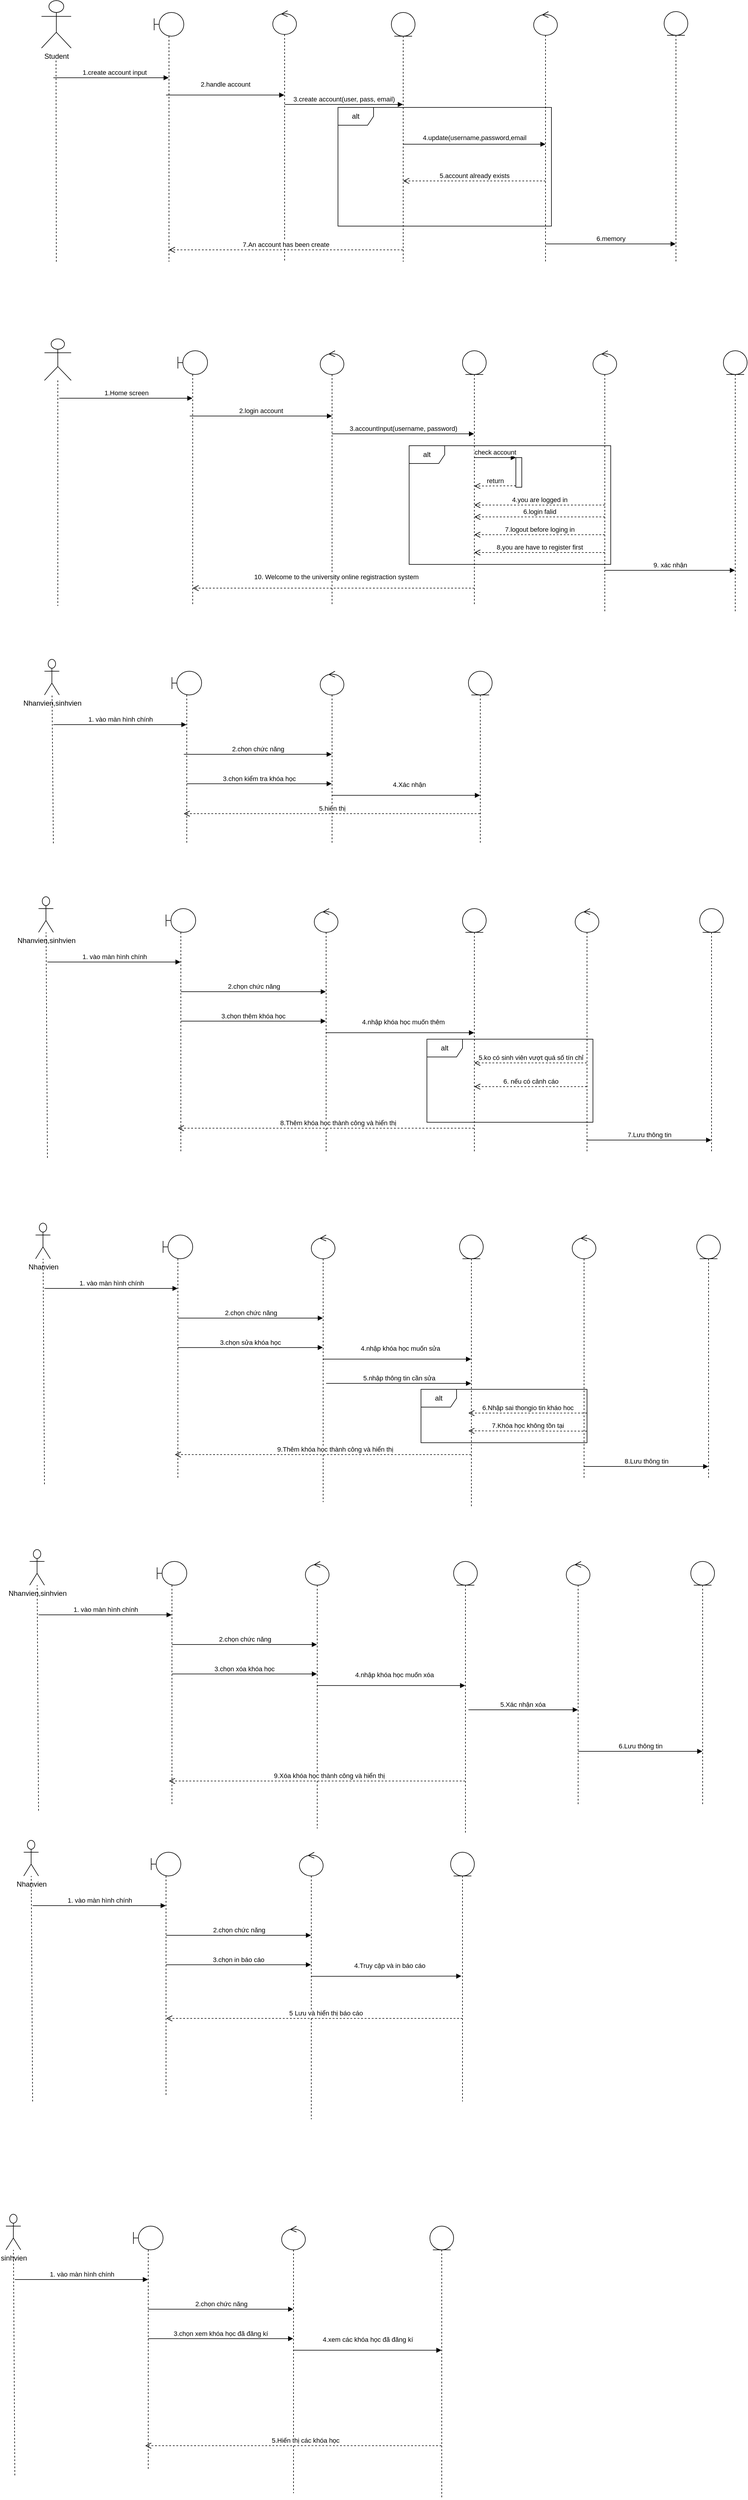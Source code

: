 <mxfile version="18.1.1" type="google"><diagram id="xPCTu6y2pxcMPxQhmn0l" name="Page-1"><mxGraphModel grid="1" page="1" gridSize="10" guides="1" tooltips="1" connect="1" arrows="1" fold="1" pageScale="1" pageWidth="850" pageHeight="1100" math="0" shadow="0"><root><mxCell id="0"/><mxCell id="1" parent="0"/><mxCell id="lAA-YpMP4K_ZIB8TQWWX-2" value="Student" style="shape=umlActor;verticalLabelPosition=bottom;verticalAlign=top;html=1;outlineConnect=0;" vertex="1" parent="1"><mxGeometry x="3710" y="20" width="50" height="80" as="geometry"/></mxCell><mxCell id="lAA-YpMP4K_ZIB8TQWWX-5" value="" style="endArrow=none;dashed=1;html=1;rounded=0;" edge="1" parent="1"><mxGeometry width="50" height="50" relative="1" as="geometry"><mxPoint x="3735" y="460" as="sourcePoint"/><mxPoint x="3734.5" y="120" as="targetPoint"/></mxGeometry></mxCell><mxCell id="lAA-YpMP4K_ZIB8TQWWX-6" value="" style="shape=umlLifeline;participant=umlBoundary;perimeter=lifelinePerimeter;whiteSpace=wrap;html=1;container=1;collapsible=0;recursiveResize=0;verticalAlign=top;spacingTop=36;outlineConnect=0;" vertex="1" parent="1"><mxGeometry x="3900" y="40" width="50" height="420" as="geometry"/></mxCell><mxCell id="lAA-YpMP4K_ZIB8TQWWX-7" value="" style="shape=umlLifeline;participant=umlControl;perimeter=lifelinePerimeter;whiteSpace=wrap;html=1;container=1;collapsible=0;recursiveResize=0;verticalAlign=top;spacingTop=36;outlineConnect=0;" vertex="1" parent="1"><mxGeometry x="4100" y="37" width="40" height="423" as="geometry"/></mxCell><mxCell id="lAA-YpMP4K_ZIB8TQWWX-8" value="" style="shape=umlLifeline;participant=umlEntity;perimeter=lifelinePerimeter;whiteSpace=wrap;html=1;container=1;collapsible=0;recursiveResize=0;verticalAlign=top;spacingTop=36;outlineConnect=0;" vertex="1" parent="1"><mxGeometry x="4300" y="40" width="40" height="420" as="geometry"/></mxCell><mxCell id="lAA-YpMP4K_ZIB8TQWWX-9" value="1.create account input" style="html=1;verticalAlign=bottom;endArrow=block;rounded=0;" edge="1" parent="1" target="lAA-YpMP4K_ZIB8TQWWX-6"><mxGeometry x="0.053" width="80" relative="1" as="geometry"><mxPoint x="3730" y="150" as="sourcePoint"/><mxPoint x="3810" y="160" as="targetPoint"/><mxPoint as="offset"/></mxGeometry></mxCell><mxCell id="lAA-YpMP4K_ZIB8TQWWX-10" value="2.handle account" style="html=1;verticalAlign=bottom;endArrow=block;rounded=0;" edge="1" parent="1" target="lAA-YpMP4K_ZIB8TQWWX-7"><mxGeometry x="0.003" y="9" width="80" relative="1" as="geometry"><mxPoint x="3920" y="179.17" as="sourcePoint"/><mxPoint x="4114.5" y="179.17" as="targetPoint"/><mxPoint as="offset"/></mxGeometry></mxCell><mxCell id="lAA-YpMP4K_ZIB8TQWWX-11" value="3.create account(user, pass, email)" style="html=1;verticalAlign=bottom;endArrow=block;rounded=0;" edge="1" parent="1" target="lAA-YpMP4K_ZIB8TQWWX-8"><mxGeometry width="80" relative="1" as="geometry"><mxPoint x="4120" y="195" as="sourcePoint"/><mxPoint x="4200" y="195" as="targetPoint"/></mxGeometry></mxCell><mxCell id="lAA-YpMP4K_ZIB8TQWWX-13" value="" style="shape=umlLifeline;participant=umlControl;perimeter=lifelinePerimeter;whiteSpace=wrap;html=1;container=1;collapsible=0;recursiveResize=0;verticalAlign=top;spacingTop=36;outlineConnect=0;" vertex="1" parent="1"><mxGeometry x="4540" y="38.5" width="40" height="421.5" as="geometry"/></mxCell><mxCell id="lAA-YpMP4K_ZIB8TQWWX-14" value="alt" style="shape=umlFrame;whiteSpace=wrap;html=1;" vertex="1" parent="1"><mxGeometry x="4210" y="200" width="360" height="200" as="geometry"/></mxCell><mxCell id="lAA-YpMP4K_ZIB8TQWWX-30" value="4.update(username,password,email" style="html=1;verticalAlign=bottom;endArrow=block;rounded=0;" edge="1" parent="1"><mxGeometry y="2" width="80" relative="1" as="geometry"><mxPoint x="4320" y="262" as="sourcePoint"/><mxPoint x="4560" y="262" as="targetPoint"/><mxPoint as="offset"/></mxGeometry></mxCell><mxCell id="lAA-YpMP4K_ZIB8TQWWX-31" value="5.account already exists" style="html=1;verticalAlign=bottom;endArrow=open;dashed=1;endSize=8;rounded=0;" edge="1" parent="1"><mxGeometry relative="1" as="geometry"><mxPoint x="4560" y="323.82" as="sourcePoint"/><mxPoint x="4320" y="323.82" as="targetPoint"/></mxGeometry></mxCell><mxCell id="lAA-YpMP4K_ZIB8TQWWX-32" value="" style="shape=umlLifeline;participant=umlEntity;perimeter=lifelinePerimeter;whiteSpace=wrap;html=1;container=1;collapsible=0;recursiveResize=0;verticalAlign=top;spacingTop=36;outlineConnect=0;" vertex="1" parent="1"><mxGeometry x="4760" y="38.5" width="40" height="421.5" as="geometry"/></mxCell><mxCell id="lAA-YpMP4K_ZIB8TQWWX-33" value="6.memory" style="html=1;verticalAlign=bottom;endArrow=block;rounded=0;" edge="1" parent="1" target="lAA-YpMP4K_ZIB8TQWWX-32"><mxGeometry width="80" relative="1" as="geometry"><mxPoint x="4560" y="430" as="sourcePoint"/><mxPoint x="4640" y="430" as="targetPoint"/></mxGeometry></mxCell><mxCell id="lAA-YpMP4K_ZIB8TQWWX-34" value="7.An account has been create" style="html=1;verticalAlign=bottom;endArrow=open;dashed=1;endSize=8;rounded=0;" edge="1" parent="1" source="lAA-YpMP4K_ZIB8TQWWX-8" target="lAA-YpMP4K_ZIB8TQWWX-6"><mxGeometry relative="1" as="geometry"><mxPoint x="4370" y="460" as="sourcePoint"/><mxPoint x="4170" y="450" as="targetPoint"/><Array as="points"><mxPoint x="4070" y="440"/></Array></mxGeometry></mxCell><mxCell id="lAA-YpMP4K_ZIB8TQWWX-36" value="" style="shape=umlLifeline;participant=umlActor;perimeter=lifelinePerimeter;whiteSpace=wrap;html=1;container=1;collapsible=0;recursiveResize=0;verticalAlign=top;spacingTop=36;outlineConnect=0;size=70;" vertex="1" parent="1"><mxGeometry x="3715" y="590" width="45" height="450" as="geometry"/></mxCell><mxCell id="lAA-YpMP4K_ZIB8TQWWX-38" value="" style="shape=umlLifeline;participant=umlBoundary;perimeter=lifelinePerimeter;whiteSpace=wrap;html=1;container=1;collapsible=0;recursiveResize=0;verticalAlign=top;spacingTop=36;outlineConnect=0;" vertex="1" parent="1"><mxGeometry x="3940" y="610" width="50" height="430" as="geometry"/></mxCell><mxCell id="lAA-YpMP4K_ZIB8TQWWX-39" value="" style="shape=umlLifeline;participant=umlControl;perimeter=lifelinePerimeter;whiteSpace=wrap;html=1;container=1;collapsible=0;recursiveResize=0;verticalAlign=top;spacingTop=36;outlineConnect=0;" vertex="1" parent="1"><mxGeometry x="4180" y="610" width="40" height="430" as="geometry"/></mxCell><mxCell id="lAA-YpMP4K_ZIB8TQWWX-40" value="" style="shape=umlLifeline;participant=umlEntity;perimeter=lifelinePerimeter;whiteSpace=wrap;html=1;container=1;collapsible=0;recursiveResize=0;verticalAlign=top;spacingTop=36;outlineConnect=0;" vertex="1" parent="1"><mxGeometry x="4420" y="610" width="40" height="430" as="geometry"/></mxCell><mxCell id="lAA-YpMP4K_ZIB8TQWWX-41" value="" style="shape=umlLifeline;participant=umlControl;perimeter=lifelinePerimeter;whiteSpace=wrap;html=1;container=1;collapsible=0;recursiveResize=0;verticalAlign=top;spacingTop=36;outlineConnect=0;" vertex="1" parent="1"><mxGeometry x="4640" y="610" width="40" height="440" as="geometry"/></mxCell><mxCell id="lAA-YpMP4K_ZIB8TQWWX-42" value="1.Home screen" style="html=1;verticalAlign=bottom;endArrow=block;rounded=0;" edge="1" parent="1" target="lAA-YpMP4K_ZIB8TQWWX-38"><mxGeometry width="80" relative="1" as="geometry"><mxPoint x="3740" y="690" as="sourcePoint"/><mxPoint x="3820" y="690" as="targetPoint"/></mxGeometry></mxCell><mxCell id="lAA-YpMP4K_ZIB8TQWWX-43" value="2.login account" style="html=1;verticalAlign=bottom;endArrow=block;rounded=0;" edge="1" parent="1"><mxGeometry width="80" relative="1" as="geometry"><mxPoint x="3960" y="720" as="sourcePoint"/><mxPoint x="4200" y="720" as="targetPoint"/></mxGeometry></mxCell><mxCell id="lAA-YpMP4K_ZIB8TQWWX-44" value="3.accountInput(username, password)" style="html=1;verticalAlign=bottom;endArrow=block;rounded=0;" edge="1" parent="1" source="lAA-YpMP4K_ZIB8TQWWX-39" target="lAA-YpMP4K_ZIB8TQWWX-40"><mxGeometry x="0.002" width="80" relative="1" as="geometry"><mxPoint x="4200" y="770" as="sourcePoint"/><mxPoint x="4280" y="770" as="targetPoint"/><Array as="points"><mxPoint x="4280" y="750"/></Array><mxPoint as="offset"/></mxGeometry></mxCell><mxCell id="lAA-YpMP4K_ZIB8TQWWX-45" value="alt" style="shape=umlFrame;whiteSpace=wrap;html=1;" vertex="1" parent="1"><mxGeometry x="4330" y="770" width="340" height="200" as="geometry"/></mxCell><mxCell id="lAA-YpMP4K_ZIB8TQWWX-52" value="" style="html=1;points=[];perimeter=orthogonalPerimeter;" vertex="1" parent="1"><mxGeometry x="4510" y="790" width="10" height="50" as="geometry"/></mxCell><mxCell id="lAA-YpMP4K_ZIB8TQWWX-53" value="check account" style="html=1;verticalAlign=bottom;endArrow=block;entryX=0;entryY=0;rounded=0;" edge="1" parent="1" target="lAA-YpMP4K_ZIB8TQWWX-52"><mxGeometry relative="1" as="geometry"><mxPoint x="4440" y="790" as="sourcePoint"/></mxGeometry></mxCell><mxCell id="lAA-YpMP4K_ZIB8TQWWX-54" value="return" style="html=1;verticalAlign=bottom;endArrow=open;dashed=1;endSize=8;exitX=0;exitY=0.95;rounded=0;" edge="1" parent="1" source="lAA-YpMP4K_ZIB8TQWWX-52"><mxGeometry relative="1" as="geometry"><mxPoint x="4440" y="838" as="targetPoint"/></mxGeometry></mxCell><mxCell id="lAA-YpMP4K_ZIB8TQWWX-55" value="4.you are logged in" style="html=1;verticalAlign=bottom;endArrow=open;dashed=1;endSize=8;rounded=0;" edge="1" parent="1"><mxGeometry relative="1" as="geometry"><mxPoint x="4660" y="870" as="sourcePoint"/><mxPoint x="4440" y="870" as="targetPoint"/></mxGeometry></mxCell><mxCell id="lAA-YpMP4K_ZIB8TQWWX-56" value="6.login falid" style="html=1;verticalAlign=bottom;endArrow=open;dashed=1;endSize=8;rounded=0;entryX=0.324;entryY=0.6;entryDx=0;entryDy=0;entryPerimeter=0;" edge="1" parent="1" target="lAA-YpMP4K_ZIB8TQWWX-45"><mxGeometry x="0.001" relative="1" as="geometry"><mxPoint x="4660" y="890" as="sourcePoint"/><mxPoint x="4436.94" y="910" as="targetPoint"/><mxPoint as="offset"/></mxGeometry></mxCell><mxCell id="lAA-YpMP4K_ZIB8TQWWX-57" value="7.logout before loging in" style="html=1;verticalAlign=bottom;endArrow=open;dashed=1;endSize=8;rounded=0;entryX=0.324;entryY=0.6;entryDx=0;entryDy=0;entryPerimeter=0;" edge="1" parent="1"><mxGeometry relative="1" as="geometry"><mxPoint x="4659.84" y="920" as="sourcePoint"/><mxPoint x="4440" y="920" as="targetPoint"/></mxGeometry></mxCell><mxCell id="lAA-YpMP4K_ZIB8TQWWX-58" value="8.you are have to register first" style="html=1;verticalAlign=bottom;endArrow=open;dashed=1;endSize=8;rounded=0;exitX=0.971;exitY=0.9;exitDx=0;exitDy=0;exitPerimeter=0;" edge="1" parent="1" source="lAA-YpMP4K_ZIB8TQWWX-45"><mxGeometry relative="1" as="geometry"><mxPoint x="4520" y="950" as="sourcePoint"/><mxPoint x="4440" y="950" as="targetPoint"/></mxGeometry></mxCell><mxCell id="lAA-YpMP4K_ZIB8TQWWX-59" value="10. Welcome to the university online registraction system&amp;nbsp;&amp;nbsp;" style="html=1;verticalAlign=bottom;endArrow=open;dashed=1;endSize=8;rounded=0;" edge="1" parent="1" target="lAA-YpMP4K_ZIB8TQWWX-38"><mxGeometry x="-0.032" y="-10" relative="1" as="geometry"><mxPoint x="4440" y="1010" as="sourcePoint"/><mxPoint x="4360" y="1010" as="targetPoint"/><mxPoint as="offset"/></mxGeometry></mxCell><mxCell id="lAA-YpMP4K_ZIB8TQWWX-61" value="" style="shape=umlLifeline;participant=umlBoundary;perimeter=lifelinePerimeter;whiteSpace=wrap;html=1;container=1;collapsible=0;recursiveResize=0;verticalAlign=top;spacingTop=36;outlineConnect=0;" vertex="1" parent="1"><mxGeometry x="3930" y="1150" width="50" height="290" as="geometry"/></mxCell><mxCell id="lAA-YpMP4K_ZIB8TQWWX-62" value="" style="shape=umlLifeline;participant=umlControl;perimeter=lifelinePerimeter;whiteSpace=wrap;html=1;container=1;collapsible=0;recursiveResize=0;verticalAlign=top;spacingTop=36;outlineConnect=0;" vertex="1" parent="1"><mxGeometry x="4180" y="1150" width="40" height="290" as="geometry"/></mxCell><mxCell id="lAA-YpMP4K_ZIB8TQWWX-63" value="" style="shape=umlLifeline;participant=umlEntity;perimeter=lifelinePerimeter;whiteSpace=wrap;html=1;container=1;collapsible=0;recursiveResize=0;verticalAlign=top;spacingTop=36;outlineConnect=0;" vertex="1" parent="1"><mxGeometry x="4430" y="1150" width="40" height="290" as="geometry"/></mxCell><mxCell id="lAA-YpMP4K_ZIB8TQWWX-65" value="1. vào màn hình chính" style="html=1;verticalAlign=bottom;endArrow=block;rounded=0;" edge="1" parent="1" target="lAA-YpMP4K_ZIB8TQWWX-61"><mxGeometry width="80" relative="1" as="geometry"><mxPoint x="3730" y="1240" as="sourcePoint"/><mxPoint x="3810" y="1240" as="targetPoint"/></mxGeometry></mxCell><mxCell id="lAA-YpMP4K_ZIB8TQWWX-67" value="3.chọn kiểm tra khóa học" style="html=1;verticalAlign=bottom;endArrow=block;rounded=0;" edge="1" parent="1" target="lAA-YpMP4K_ZIB8TQWWX-62"><mxGeometry width="80" relative="1" as="geometry"><mxPoint x="3954.999" y="1339.57" as="sourcePoint"/><mxPoint x="4180" y="1339.57" as="targetPoint"/><Array as="points"><mxPoint x="4030.24" y="1339.57"/></Array></mxGeometry></mxCell><mxCell id="lAA-YpMP4K_ZIB8TQWWX-69" value="Nhanvien,sinhvien" style="shape=umlActor;verticalLabelPosition=bottom;verticalAlign=top;html=1;outlineConnect=0;" vertex="1" parent="1"><mxGeometry x="3715" y="1130" width="25" height="60" as="geometry"/></mxCell><mxCell id="lAA-YpMP4K_ZIB8TQWWX-70" value="" style="endArrow=none;dashed=1;html=1;rounded=0;" edge="1" parent="1" target="lAA-YpMP4K_ZIB8TQWWX-69"><mxGeometry width="50" height="50" relative="1" as="geometry"><mxPoint x="3730" y="1440" as="sourcePoint"/><mxPoint x="3730" y="1230" as="targetPoint"/></mxGeometry></mxCell><mxCell id="lAA-YpMP4K_ZIB8TQWWX-73" value="2.chọn chức năng" style="html=1;verticalAlign=bottom;endArrow=block;rounded=0;" edge="1" parent="1" target="lAA-YpMP4K_ZIB8TQWWX-62"><mxGeometry width="80" relative="1" as="geometry"><mxPoint x="3949.999" y="1290.0" as="sourcePoint"/><mxPoint x="4169.74" y="1290" as="targetPoint"/><Array as="points"><mxPoint x="4025.24" y="1290"/></Array></mxGeometry></mxCell><mxCell id="lAA-YpMP4K_ZIB8TQWWX-78" value="4.Xác nhận" style="html=1;verticalAlign=bottom;endArrow=block;rounded=0;" edge="1" parent="1" target="lAA-YpMP4K_ZIB8TQWWX-63"><mxGeometry x="0.042" y="9" width="80" relative="1" as="geometry"><mxPoint x="4200" y="1359.13" as="sourcePoint"/><mxPoint x="4280" y="1359.13" as="targetPoint"/><mxPoint as="offset"/></mxGeometry></mxCell><mxCell id="lAA-YpMP4K_ZIB8TQWWX-80" value="5.hiển thị" style="html=1;verticalAlign=bottom;endArrow=open;dashed=1;endSize=8;rounded=0;" edge="1" parent="1" source="lAA-YpMP4K_ZIB8TQWWX-63"><mxGeometry relative="1" as="geometry"><mxPoint x="4280" y="1390" as="sourcePoint"/><mxPoint x="3950" y="1390" as="targetPoint"/></mxGeometry></mxCell><mxCell id="lAA-YpMP4K_ZIB8TQWWX-92" value="" style="shape=umlLifeline;participant=umlBoundary;perimeter=lifelinePerimeter;whiteSpace=wrap;html=1;container=1;collapsible=0;recursiveResize=0;verticalAlign=top;spacingTop=36;outlineConnect=0;" vertex="1" parent="1"><mxGeometry x="3920" y="1550" width="50" height="410" as="geometry"/></mxCell><mxCell id="lAA-YpMP4K_ZIB8TQWWX-93" value="" style="shape=umlLifeline;participant=umlControl;perimeter=lifelinePerimeter;whiteSpace=wrap;html=1;container=1;collapsible=0;recursiveResize=0;verticalAlign=top;spacingTop=36;outlineConnect=0;" vertex="1" parent="1"><mxGeometry x="4170" y="1550" width="40" height="410" as="geometry"/></mxCell><mxCell id="lAA-YpMP4K_ZIB8TQWWX-94" value="" style="shape=umlLifeline;participant=umlEntity;perimeter=lifelinePerimeter;whiteSpace=wrap;html=1;container=1;collapsible=0;recursiveResize=0;verticalAlign=top;spacingTop=36;outlineConnect=0;" vertex="1" parent="1"><mxGeometry x="4420" y="1550" width="40" height="410" as="geometry"/></mxCell><mxCell id="lAA-YpMP4K_ZIB8TQWWX-95" value="1. vào màn hình chính" style="html=1;verticalAlign=bottom;endArrow=block;rounded=0;" edge="1" parent="1" target="lAA-YpMP4K_ZIB8TQWWX-92"><mxGeometry width="80" relative="1" as="geometry"><mxPoint x="3720" y="1640" as="sourcePoint"/><mxPoint x="3800" y="1640" as="targetPoint"/></mxGeometry></mxCell><mxCell id="lAA-YpMP4K_ZIB8TQWWX-96" value="3.chọn thêm khóa học" style="html=1;verticalAlign=bottom;endArrow=block;rounded=0;" edge="1" parent="1" target="lAA-YpMP4K_ZIB8TQWWX-93"><mxGeometry width="80" relative="1" as="geometry"><mxPoint x="3944.999" y="1739.57" as="sourcePoint"/><mxPoint x="4170" y="1739.57" as="targetPoint"/><Array as="points"><mxPoint x="4020.24" y="1739.57"/></Array></mxGeometry></mxCell><mxCell id="lAA-YpMP4K_ZIB8TQWWX-97" value="Nhanvien,sinhvien" style="shape=umlActor;verticalLabelPosition=bottom;verticalAlign=top;html=1;outlineConnect=0;" vertex="1" parent="1"><mxGeometry x="3705" y="1530" width="25" height="60" as="geometry"/></mxCell><mxCell id="lAA-YpMP4K_ZIB8TQWWX-98" value="" style="endArrow=none;dashed=1;html=1;rounded=0;" edge="1" parent="1" target="lAA-YpMP4K_ZIB8TQWWX-97"><mxGeometry width="50" height="50" relative="1" as="geometry"><mxPoint x="3720" y="1970" as="sourcePoint"/><mxPoint x="3720" y="1630" as="targetPoint"/></mxGeometry></mxCell><mxCell id="lAA-YpMP4K_ZIB8TQWWX-99" value="2.chọn chức năng" style="html=1;verticalAlign=bottom;endArrow=block;rounded=0;" edge="1" parent="1" source="lAA-YpMP4K_ZIB8TQWWX-92" target="lAA-YpMP4K_ZIB8TQWWX-93"><mxGeometry width="80" relative="1" as="geometry"><mxPoint x="3939.999" y="1690.0" as="sourcePoint"/><mxPoint x="4159.74" y="1690" as="targetPoint"/><Array as="points"><mxPoint x="4015.24" y="1690"/></Array></mxGeometry></mxCell><mxCell id="lAA-YpMP4K_ZIB8TQWWX-100" value="4.nhập khóa học muốn thêm" style="html=1;verticalAlign=bottom;endArrow=block;rounded=0;" edge="1" parent="1" target="lAA-YpMP4K_ZIB8TQWWX-94"><mxGeometry x="0.042" y="9" width="80" relative="1" as="geometry"><mxPoint x="4190" y="1759.13" as="sourcePoint"/><mxPoint x="4270" y="1759.13" as="targetPoint"/><mxPoint as="offset"/></mxGeometry></mxCell><mxCell id="lAA-YpMP4K_ZIB8TQWWX-102" value="alt" style="shape=umlFrame;whiteSpace=wrap;html=1;" vertex="1" parent="1"><mxGeometry x="4360" y="1770" width="280" height="140" as="geometry"/></mxCell><mxCell id="lAA-YpMP4K_ZIB8TQWWX-103" value="" style="shape=umlLifeline;participant=umlControl;perimeter=lifelinePerimeter;whiteSpace=wrap;html=1;container=1;collapsible=0;recursiveResize=0;verticalAlign=top;spacingTop=36;outlineConnect=0;" vertex="1" parent="1"><mxGeometry x="4610" y="1550" width="40" height="410" as="geometry"/></mxCell><mxCell id="lAA-YpMP4K_ZIB8TQWWX-104" value="5.ko có sinh viên vượt quá số tín chỉ" style="html=1;verticalAlign=bottom;endArrow=open;dashed=1;endSize=8;rounded=0;" edge="1" parent="1" source="lAA-YpMP4K_ZIB8TQWWX-103"><mxGeometry relative="1" as="geometry"><mxPoint x="4520" y="1810" as="sourcePoint"/><mxPoint x="4440" y="1810" as="targetPoint"/></mxGeometry></mxCell><mxCell id="lAA-YpMP4K_ZIB8TQWWX-105" value="6. nếu có cảnh cáo" style="html=1;verticalAlign=bottom;endArrow=open;dashed=1;endSize=8;rounded=0;" edge="1" parent="1"><mxGeometry relative="1" as="geometry"><mxPoint x="4629.5" y="1850" as="sourcePoint"/><mxPoint x="4440" y="1850" as="targetPoint"/></mxGeometry></mxCell><mxCell id="lAA-YpMP4K_ZIB8TQWWX-106" value="" style="shape=umlLifeline;participant=umlEntity;perimeter=lifelinePerimeter;whiteSpace=wrap;html=1;container=1;collapsible=0;recursiveResize=0;verticalAlign=top;spacingTop=36;outlineConnect=0;" vertex="1" parent="1"><mxGeometry x="4820" y="1550" width="40" height="410" as="geometry"/></mxCell><mxCell id="lAA-YpMP4K_ZIB8TQWWX-107" value="7.Lưu thông tin" style="html=1;verticalAlign=bottom;endArrow=block;rounded=0;" edge="1" parent="1" target="lAA-YpMP4K_ZIB8TQWWX-106"><mxGeometry width="80" relative="1" as="geometry"><mxPoint x="4630" y="1940" as="sourcePoint"/><mxPoint x="4710" y="1940" as="targetPoint"/><mxPoint as="offset"/></mxGeometry></mxCell><mxCell id="lAA-YpMP4K_ZIB8TQWWX-108" value="8.Thêm khóa học thành công và hiển thị" style="html=1;verticalAlign=bottom;endArrow=open;dashed=1;endSize=8;rounded=0;" edge="1" parent="1" source="lAA-YpMP4K_ZIB8TQWWX-94"><mxGeometry x="-0.081" relative="1" as="geometry"><mxPoint x="4020" y="1920" as="sourcePoint"/><mxPoint x="3940" y="1920" as="targetPoint"/><mxPoint as="offset"/></mxGeometry></mxCell><mxCell id="lAA-YpMP4K_ZIB8TQWWX-109" value="" style="shape=umlLifeline;participant=umlBoundary;perimeter=lifelinePerimeter;whiteSpace=wrap;html=1;container=1;collapsible=0;recursiveResize=0;verticalAlign=top;spacingTop=36;outlineConnect=0;" vertex="1" parent="1"><mxGeometry x="3915" y="2100" width="50" height="410" as="geometry"/></mxCell><mxCell id="lAA-YpMP4K_ZIB8TQWWX-110" value="" style="shape=umlLifeline;participant=umlControl;perimeter=lifelinePerimeter;whiteSpace=wrap;html=1;container=1;collapsible=0;recursiveResize=0;verticalAlign=top;spacingTop=36;outlineConnect=0;" vertex="1" parent="1"><mxGeometry x="4165" y="2100" width="40" height="450" as="geometry"/></mxCell><mxCell id="lAA-YpMP4K_ZIB8TQWWX-111" value="" style="shape=umlLifeline;participant=umlEntity;perimeter=lifelinePerimeter;whiteSpace=wrap;html=1;container=1;collapsible=0;recursiveResize=0;verticalAlign=top;spacingTop=36;outlineConnect=0;" vertex="1" parent="1"><mxGeometry x="4415" y="2100" width="40" height="460" as="geometry"/></mxCell><mxCell id="lAA-YpMP4K_ZIB8TQWWX-112" value="1. vào màn hình chính" style="html=1;verticalAlign=bottom;endArrow=block;rounded=0;" edge="1" parent="1" target="lAA-YpMP4K_ZIB8TQWWX-109"><mxGeometry width="80" relative="1" as="geometry"><mxPoint x="3715" y="2190" as="sourcePoint"/><mxPoint x="3795" y="2190" as="targetPoint"/></mxGeometry></mxCell><mxCell id="lAA-YpMP4K_ZIB8TQWWX-113" value="3.chọn sửa khóa học" style="html=1;verticalAlign=bottom;endArrow=block;rounded=0;" edge="1" parent="1" target="lAA-YpMP4K_ZIB8TQWWX-110"><mxGeometry width="80" relative="1" as="geometry"><mxPoint x="3939.999" y="2289.57" as="sourcePoint"/><mxPoint x="4165" y="2289.57" as="targetPoint"/><Array as="points"><mxPoint x="4015.24" y="2289.57"/></Array></mxGeometry></mxCell><mxCell id="lAA-YpMP4K_ZIB8TQWWX-114" value="Nhanvien" style="shape=umlActor;verticalLabelPosition=bottom;verticalAlign=top;html=1;outlineConnect=0;" vertex="1" parent="1"><mxGeometry x="3700" y="2080" width="25" height="60" as="geometry"/></mxCell><mxCell id="lAA-YpMP4K_ZIB8TQWWX-115" value="" style="endArrow=none;dashed=1;html=1;rounded=0;" edge="1" parent="1" target="lAA-YpMP4K_ZIB8TQWWX-114"><mxGeometry width="50" height="50" relative="1" as="geometry"><mxPoint x="3715" y="2520" as="sourcePoint"/><mxPoint x="3715" y="2180" as="targetPoint"/></mxGeometry></mxCell><mxCell id="lAA-YpMP4K_ZIB8TQWWX-116" value="2.chọn chức năng" style="html=1;verticalAlign=bottom;endArrow=block;rounded=0;" edge="1" parent="1" source="lAA-YpMP4K_ZIB8TQWWX-109" target="lAA-YpMP4K_ZIB8TQWWX-110"><mxGeometry width="80" relative="1" as="geometry"><mxPoint x="3934.999" y="2240" as="sourcePoint"/><mxPoint x="4154.74" y="2240" as="targetPoint"/><Array as="points"><mxPoint x="4010.24" y="2240"/></Array></mxGeometry></mxCell><mxCell id="lAA-YpMP4K_ZIB8TQWWX-117" value="4.nhập khóa học muốn sửa" style="html=1;verticalAlign=bottom;endArrow=block;rounded=0;" edge="1" parent="1" target="lAA-YpMP4K_ZIB8TQWWX-111"><mxGeometry x="0.042" y="9" width="80" relative="1" as="geometry"><mxPoint x="4185" y="2309.13" as="sourcePoint"/><mxPoint x="4265" y="2309.13" as="targetPoint"/><mxPoint as="offset"/></mxGeometry></mxCell><mxCell id="lAA-YpMP4K_ZIB8TQWWX-119" value="" style="shape=umlLifeline;participant=umlControl;perimeter=lifelinePerimeter;whiteSpace=wrap;html=1;container=1;collapsible=0;recursiveResize=0;verticalAlign=top;spacingTop=36;outlineConnect=0;" vertex="1" parent="1"><mxGeometry x="4605" y="2100" width="40" height="410" as="geometry"/></mxCell><mxCell id="lAA-YpMP4K_ZIB8TQWWX-122" value="" style="shape=umlLifeline;participant=umlEntity;perimeter=lifelinePerimeter;whiteSpace=wrap;html=1;container=1;collapsible=0;recursiveResize=0;verticalAlign=top;spacingTop=36;outlineConnect=0;" vertex="1" parent="1"><mxGeometry x="4815" y="2100" width="40" height="410" as="geometry"/></mxCell><mxCell id="lAA-YpMP4K_ZIB8TQWWX-123" value="8.Lưu thông tin" style="html=1;verticalAlign=bottom;endArrow=block;rounded=0;" edge="1" parent="1" target="lAA-YpMP4K_ZIB8TQWWX-122"><mxGeometry width="80" relative="1" as="geometry"><mxPoint x="4625" y="2490" as="sourcePoint"/><mxPoint x="4705" y="2490" as="targetPoint"/><mxPoint as="offset"/></mxGeometry></mxCell><mxCell id="lAA-YpMP4K_ZIB8TQWWX-124" value="9.Thêm khóa học thành công và hiển thị" style="html=1;verticalAlign=bottom;endArrow=open;dashed=1;endSize=8;rounded=0;" edge="1" parent="1" source="lAA-YpMP4K_ZIB8TQWWX-111"><mxGeometry x="-0.081" relative="1" as="geometry"><mxPoint x="4015" y="2470" as="sourcePoint"/><mxPoint x="3935" y="2470" as="targetPoint"/><mxPoint as="offset"/></mxGeometry></mxCell><mxCell id="lAA-YpMP4K_ZIB8TQWWX-126" value="5.nhập thông tin cần sửa" style="html=1;verticalAlign=bottom;endArrow=block;rounded=0;" edge="1" parent="1" target="lAA-YpMP4K_ZIB8TQWWX-111"><mxGeometry width="80" relative="1" as="geometry"><mxPoint x="4190" y="2350" as="sourcePoint"/><mxPoint x="4270" y="2350" as="targetPoint"/></mxGeometry></mxCell><mxCell id="lAA-YpMP4K_ZIB8TQWWX-127" value="alt" style="shape=umlFrame;whiteSpace=wrap;html=1;" vertex="1" parent="1"><mxGeometry x="4350" y="2360" width="280" height="90" as="geometry"/></mxCell><mxCell id="lAA-YpMP4K_ZIB8TQWWX-128" value="6.Nhập sai thongio tin kháo hoc" style="html=1;verticalAlign=bottom;endArrow=open;dashed=1;endSize=8;rounded=0;exitX=1;exitY=0.444;exitDx=0;exitDy=0;exitPerimeter=0;" edge="1" parent="1" source="lAA-YpMP4K_ZIB8TQWWX-127"><mxGeometry relative="1" as="geometry"><mxPoint x="4570" y="2400" as="sourcePoint"/><mxPoint x="4430" y="2400" as="targetPoint"/></mxGeometry></mxCell><mxCell id="lAA-YpMP4K_ZIB8TQWWX-129" value="7.Khóa học không tồn tại" style="html=1;verticalAlign=bottom;endArrow=open;dashed=1;endSize=8;rounded=0;exitX=0.999;exitY=0.783;exitDx=0;exitDy=0;exitPerimeter=0;" edge="1" parent="1" source="lAA-YpMP4K_ZIB8TQWWX-127"><mxGeometry relative="1" as="geometry"><mxPoint x="4510" y="2430" as="sourcePoint"/><mxPoint x="4430" y="2430" as="targetPoint"/></mxGeometry></mxCell><mxCell id="lAA-YpMP4K_ZIB8TQWWX-130" value="" style="shape=umlLifeline;participant=umlBoundary;perimeter=lifelinePerimeter;whiteSpace=wrap;html=1;container=1;collapsible=0;recursiveResize=0;verticalAlign=top;spacingTop=36;outlineConnect=0;" vertex="1" parent="1"><mxGeometry x="3905" y="2650" width="50" height="410" as="geometry"/></mxCell><mxCell id="lAA-YpMP4K_ZIB8TQWWX-131" value="" style="shape=umlLifeline;participant=umlControl;perimeter=lifelinePerimeter;whiteSpace=wrap;html=1;container=1;collapsible=0;recursiveResize=0;verticalAlign=top;spacingTop=36;outlineConnect=0;" vertex="1" parent="1"><mxGeometry x="4155" y="2650" width="40" height="450" as="geometry"/></mxCell><mxCell id="lAA-YpMP4K_ZIB8TQWWX-132" value="" style="shape=umlLifeline;participant=umlEntity;perimeter=lifelinePerimeter;whiteSpace=wrap;html=1;container=1;collapsible=0;recursiveResize=0;verticalAlign=top;spacingTop=36;outlineConnect=0;" vertex="1" parent="1"><mxGeometry x="4405" y="2650" width="40" height="460" as="geometry"/></mxCell><mxCell id="lAA-YpMP4K_ZIB8TQWWX-133" value="1. vào màn hình chính" style="html=1;verticalAlign=bottom;endArrow=block;rounded=0;" edge="1" parent="1" target="lAA-YpMP4K_ZIB8TQWWX-130"><mxGeometry width="80" relative="1" as="geometry"><mxPoint x="3705" y="2740" as="sourcePoint"/><mxPoint x="3785" y="2740" as="targetPoint"/></mxGeometry></mxCell><mxCell id="lAA-YpMP4K_ZIB8TQWWX-134" value="3.chọn xóa khóa học" style="html=1;verticalAlign=bottom;endArrow=block;rounded=0;" edge="1" parent="1" target="lAA-YpMP4K_ZIB8TQWWX-131"><mxGeometry width="80" relative="1" as="geometry"><mxPoint x="3929.999" y="2839.57" as="sourcePoint"/><mxPoint x="4155" y="2839.57" as="targetPoint"/><Array as="points"><mxPoint x="4005.24" y="2839.57"/></Array></mxGeometry></mxCell><mxCell id="lAA-YpMP4K_ZIB8TQWWX-135" value="Nhanvien,sinhvien" style="shape=umlActor;verticalLabelPosition=bottom;verticalAlign=top;html=1;outlineConnect=0;" vertex="1" parent="1"><mxGeometry x="3690" y="2630" width="25" height="60" as="geometry"/></mxCell><mxCell id="lAA-YpMP4K_ZIB8TQWWX-136" value="" style="endArrow=none;dashed=1;html=1;rounded=0;" edge="1" parent="1" target="lAA-YpMP4K_ZIB8TQWWX-135"><mxGeometry width="50" height="50" relative="1" as="geometry"><mxPoint x="3705" y="3070.0" as="sourcePoint"/><mxPoint x="3705" y="2730" as="targetPoint"/></mxGeometry></mxCell><mxCell id="lAA-YpMP4K_ZIB8TQWWX-137" value="2.chọn chức năng" style="html=1;verticalAlign=bottom;endArrow=block;rounded=0;" edge="1" parent="1" source="lAA-YpMP4K_ZIB8TQWWX-130" target="lAA-YpMP4K_ZIB8TQWWX-131"><mxGeometry width="80" relative="1" as="geometry"><mxPoint x="3924.999" y="2790" as="sourcePoint"/><mxPoint x="4144.74" y="2790" as="targetPoint"/><Array as="points"><mxPoint x="4000.24" y="2790"/></Array></mxGeometry></mxCell><mxCell id="lAA-YpMP4K_ZIB8TQWWX-138" value="4.nhập khóa học muốn xóa" style="html=1;verticalAlign=bottom;endArrow=block;rounded=0;" edge="1" parent="1" target="lAA-YpMP4K_ZIB8TQWWX-132"><mxGeometry x="0.042" y="9" width="80" relative="1" as="geometry"><mxPoint x="4175" y="2859.13" as="sourcePoint"/><mxPoint x="4255" y="2859.13" as="targetPoint"/><mxPoint as="offset"/></mxGeometry></mxCell><mxCell id="lAA-YpMP4K_ZIB8TQWWX-139" value="" style="shape=umlLifeline;participant=umlControl;perimeter=lifelinePerimeter;whiteSpace=wrap;html=1;container=1;collapsible=0;recursiveResize=0;verticalAlign=top;spacingTop=36;outlineConnect=0;" vertex="1" parent="1"><mxGeometry x="4595" y="2650" width="40" height="410" as="geometry"/></mxCell><mxCell id="lAA-YpMP4K_ZIB8TQWWX-140" value="" style="shape=umlLifeline;participant=umlEntity;perimeter=lifelinePerimeter;whiteSpace=wrap;html=1;container=1;collapsible=0;recursiveResize=0;verticalAlign=top;spacingTop=36;outlineConnect=0;" vertex="1" parent="1"><mxGeometry x="4805" y="2650" width="40" height="410" as="geometry"/></mxCell><mxCell id="lAA-YpMP4K_ZIB8TQWWX-141" value="6.Lưu thông tin" style="html=1;verticalAlign=bottom;endArrow=block;rounded=0;" edge="1" parent="1" source="lAA-YpMP4K_ZIB8TQWWX-139" target="lAA-YpMP4K_ZIB8TQWWX-140"><mxGeometry width="80" relative="1" as="geometry"><mxPoint x="4615" y="3040.0" as="sourcePoint"/><mxPoint x="4695" y="3040" as="targetPoint"/><mxPoint as="offset"/><Array as="points"><mxPoint x="4750" y="2970"/></Array></mxGeometry></mxCell><mxCell id="lAA-YpMP4K_ZIB8TQWWX-142" value="9.Xóa khóa học thành công và hiển thị" style="html=1;verticalAlign=bottom;endArrow=open;dashed=1;endSize=8;rounded=0;" edge="1" parent="1" source="lAA-YpMP4K_ZIB8TQWWX-132"><mxGeometry x="-0.081" relative="1" as="geometry"><mxPoint x="4005" y="3020" as="sourcePoint"/><mxPoint x="3925" y="3020.0" as="targetPoint"/><mxPoint as="offset"/></mxGeometry></mxCell><mxCell id="lAA-YpMP4K_ZIB8TQWWX-147" value="5.Xác nhận xóa&amp;nbsp;" style="html=1;verticalAlign=bottom;endArrow=block;rounded=0;" edge="1" parent="1" target="lAA-YpMP4K_ZIB8TQWWX-139"><mxGeometry width="80" relative="1" as="geometry"><mxPoint x="4430" y="2900" as="sourcePoint"/><mxPoint x="4510" y="2900" as="targetPoint"/></mxGeometry></mxCell><mxCell id="lAA-YpMP4K_ZIB8TQWWX-148" value="" style="shape=umlLifeline;participant=umlBoundary;perimeter=lifelinePerimeter;whiteSpace=wrap;html=1;container=1;collapsible=0;recursiveResize=0;verticalAlign=top;spacingTop=36;outlineConnect=0;" vertex="1" parent="1"><mxGeometry x="3895" y="3140" width="50" height="410" as="geometry"/></mxCell><mxCell id="lAA-YpMP4K_ZIB8TQWWX-149" value="" style="shape=umlLifeline;participant=umlControl;perimeter=lifelinePerimeter;whiteSpace=wrap;html=1;container=1;collapsible=0;recursiveResize=0;verticalAlign=top;spacingTop=36;outlineConnect=0;" vertex="1" parent="1"><mxGeometry x="4145" y="3140" width="40" height="450" as="geometry"/></mxCell><mxCell id="lAA-YpMP4K_ZIB8TQWWX-151" value="1. vào màn hình chính" style="html=1;verticalAlign=bottom;endArrow=block;rounded=0;" edge="1" parent="1" target="lAA-YpMP4K_ZIB8TQWWX-148"><mxGeometry width="80" relative="1" as="geometry"><mxPoint x="3695" y="3230" as="sourcePoint"/><mxPoint x="3775" y="3230" as="targetPoint"/></mxGeometry></mxCell><mxCell id="lAA-YpMP4K_ZIB8TQWWX-152" value="3.chọn in báo cáo" style="html=1;verticalAlign=bottom;endArrow=block;rounded=0;" edge="1" parent="1" target="lAA-YpMP4K_ZIB8TQWWX-149"><mxGeometry width="80" relative="1" as="geometry"><mxPoint x="3919.999" y="3329.57" as="sourcePoint"/><mxPoint x="4145" y="3329.57" as="targetPoint"/><Array as="points"><mxPoint x="3995.24" y="3329.57"/></Array></mxGeometry></mxCell><mxCell id="lAA-YpMP4K_ZIB8TQWWX-153" value="Nhanvien" style="shape=umlActor;verticalLabelPosition=bottom;verticalAlign=top;html=1;outlineConnect=0;" vertex="1" parent="1"><mxGeometry x="3680" y="3120" width="25" height="60" as="geometry"/></mxCell><mxCell id="lAA-YpMP4K_ZIB8TQWWX-154" value="" style="endArrow=none;dashed=1;html=1;rounded=0;" edge="1" parent="1" target="lAA-YpMP4K_ZIB8TQWWX-153"><mxGeometry width="50" height="50" relative="1" as="geometry"><mxPoint x="3695" y="3560.0" as="sourcePoint"/><mxPoint x="3695" y="3220" as="targetPoint"/></mxGeometry></mxCell><mxCell id="lAA-YpMP4K_ZIB8TQWWX-155" value="2.chọn chức năng" style="html=1;verticalAlign=bottom;endArrow=block;rounded=0;" edge="1" parent="1" source="lAA-YpMP4K_ZIB8TQWWX-148" target="lAA-YpMP4K_ZIB8TQWWX-149"><mxGeometry width="80" relative="1" as="geometry"><mxPoint x="3914.999" y="3280" as="sourcePoint"/><mxPoint x="4134.74" y="3280" as="targetPoint"/><Array as="points"><mxPoint x="3990.24" y="3280"/></Array></mxGeometry></mxCell><mxCell id="lAA-YpMP4K_ZIB8TQWWX-156" value="4.Truy cập và in báo cáo" style="html=1;verticalAlign=bottom;endArrow=block;rounded=0;entryX=0.453;entryY=0.497;entryDx=0;entryDy=0;entryPerimeter=0;" edge="1" parent="1" target="lAA-YpMP4K_ZIB8TQWWX-202"><mxGeometry x="0.042" y="9" width="80" relative="1" as="geometry"><mxPoint x="4165" y="3349.13" as="sourcePoint"/><mxPoint x="4414.5" y="3349.13" as="targetPoint"/><mxPoint as="offset"/></mxGeometry></mxCell><mxCell id="lAA-YpMP4K_ZIB8TQWWX-160" value="5 Lưu và hiển thị báo cáo&amp;nbsp;" style="html=1;verticalAlign=bottom;endArrow=open;dashed=1;endSize=8;rounded=0;" edge="1" parent="1"><mxGeometry x="-0.081" relative="1" as="geometry"><mxPoint x="4420.0" y="3420.0" as="sourcePoint"/><mxPoint x="3920.5" y="3420.0" as="targetPoint"/><mxPoint as="offset"/></mxGeometry></mxCell><mxCell id="lAA-YpMP4K_ZIB8TQWWX-186" value="" style="shape=umlLifeline;participant=umlBoundary;perimeter=lifelinePerimeter;whiteSpace=wrap;html=1;container=1;collapsible=0;recursiveResize=0;verticalAlign=top;spacingTop=36;outlineConnect=0;" vertex="1" parent="1"><mxGeometry x="3865" y="3770" width="50" height="410" as="geometry"/></mxCell><mxCell id="lAA-YpMP4K_ZIB8TQWWX-187" value="" style="shape=umlLifeline;participant=umlControl;perimeter=lifelinePerimeter;whiteSpace=wrap;html=1;container=1;collapsible=0;recursiveResize=0;verticalAlign=top;spacingTop=36;outlineConnect=0;" vertex="1" parent="1"><mxGeometry x="4115" y="3770" width="40" height="450" as="geometry"/></mxCell><mxCell id="lAA-YpMP4K_ZIB8TQWWX-188" value="" style="shape=umlLifeline;participant=umlEntity;perimeter=lifelinePerimeter;whiteSpace=wrap;html=1;container=1;collapsible=0;recursiveResize=0;verticalAlign=top;spacingTop=36;outlineConnect=0;" vertex="1" parent="1"><mxGeometry x="4365" y="3770" width="40" height="460" as="geometry"/></mxCell><mxCell id="lAA-YpMP4K_ZIB8TQWWX-189" value="1. vào màn hình chính" style="html=1;verticalAlign=bottom;endArrow=block;rounded=0;" edge="1" parent="1" target="lAA-YpMP4K_ZIB8TQWWX-186"><mxGeometry width="80" relative="1" as="geometry"><mxPoint x="3665.0" y="3860" as="sourcePoint"/><mxPoint x="3745" y="3860" as="targetPoint"/></mxGeometry></mxCell><mxCell id="lAA-YpMP4K_ZIB8TQWWX-190" value="3.chọn xem khóa học đã đăng kí" style="html=1;verticalAlign=bottom;endArrow=block;rounded=0;" edge="1" parent="1" target="lAA-YpMP4K_ZIB8TQWWX-187"><mxGeometry width="80" relative="1" as="geometry"><mxPoint x="3889.999" y="3959.57" as="sourcePoint"/><mxPoint x="4115" y="3959.57" as="targetPoint"/><Array as="points"><mxPoint x="3965.24" y="3959.57"/></Array></mxGeometry></mxCell><mxCell id="lAA-YpMP4K_ZIB8TQWWX-191" value="sinhvien" style="shape=umlActor;verticalLabelPosition=bottom;verticalAlign=top;html=1;outlineConnect=0;" vertex="1" parent="1"><mxGeometry x="3650" y="3750" width="25" height="60" as="geometry"/></mxCell><mxCell id="lAA-YpMP4K_ZIB8TQWWX-192" value="" style="endArrow=none;dashed=1;html=1;rounded=0;" edge="1" parent="1" target="lAA-YpMP4K_ZIB8TQWWX-191"><mxGeometry width="50" height="50" relative="1" as="geometry"><mxPoint x="3665.0" y="4190" as="sourcePoint"/><mxPoint x="3665" y="3850" as="targetPoint"/></mxGeometry></mxCell><mxCell id="lAA-YpMP4K_ZIB8TQWWX-193" value="2.chọn chức năng" style="html=1;verticalAlign=bottom;endArrow=block;rounded=0;" edge="1" parent="1" source="lAA-YpMP4K_ZIB8TQWWX-186" target="lAA-YpMP4K_ZIB8TQWWX-187"><mxGeometry width="80" relative="1" as="geometry"><mxPoint x="3884.999" y="3910" as="sourcePoint"/><mxPoint x="4104.74" y="3910" as="targetPoint"/><Array as="points"><mxPoint x="3960.24" y="3910"/></Array></mxGeometry></mxCell><mxCell id="lAA-YpMP4K_ZIB8TQWWX-194" value="4.xem các khóa học đã đăng kí" style="html=1;verticalAlign=bottom;endArrow=block;rounded=0;" edge="1" parent="1" target="lAA-YpMP4K_ZIB8TQWWX-188"><mxGeometry x="0.002" y="9" width="80" relative="1" as="geometry"><mxPoint x="4135.0" y="3979.13" as="sourcePoint"/><mxPoint x="4215" y="3979.13" as="targetPoint"/><mxPoint as="offset"/></mxGeometry></mxCell><mxCell id="lAA-YpMP4K_ZIB8TQWWX-198" value="5.Hiến thị các khóa học" style="html=1;verticalAlign=bottom;endArrow=open;dashed=1;endSize=8;rounded=0;" edge="1" parent="1" source="lAA-YpMP4K_ZIB8TQWWX-188"><mxGeometry x="-0.081" relative="1" as="geometry"><mxPoint x="3965" y="4140" as="sourcePoint"/><mxPoint x="3885.0" y="4140" as="targetPoint"/><mxPoint as="offset"/></mxGeometry></mxCell><mxCell id="lAA-YpMP4K_ZIB8TQWWX-200" value="" style="shape=umlLifeline;participant=umlEntity;perimeter=lifelinePerimeter;whiteSpace=wrap;html=1;container=1;collapsible=0;recursiveResize=0;verticalAlign=top;spacingTop=36;outlineConnect=0;" vertex="1" parent="1"><mxGeometry x="4860" y="610" width="40" height="440" as="geometry"/></mxCell><mxCell id="lAA-YpMP4K_ZIB8TQWWX-201" value="9. xác nhận" style="html=1;verticalAlign=bottom;endArrow=block;rounded=0;" edge="1" parent="1" target="lAA-YpMP4K_ZIB8TQWWX-200"><mxGeometry width="80" relative="1" as="geometry"><mxPoint x="4660" y="980" as="sourcePoint"/><mxPoint x="4740" y="980" as="targetPoint"/></mxGeometry></mxCell><mxCell id="lAA-YpMP4K_ZIB8TQWWX-202" value="" style="shape=umlLifeline;participant=umlEntity;perimeter=lifelinePerimeter;whiteSpace=wrap;html=1;container=1;collapsible=0;recursiveResize=0;verticalAlign=top;spacingTop=36;outlineConnect=0;" vertex="1" parent="1"><mxGeometry x="4400" y="3140" width="40" height="420" as="geometry"/></mxCell></root></mxGraphModel></diagram></mxfile>